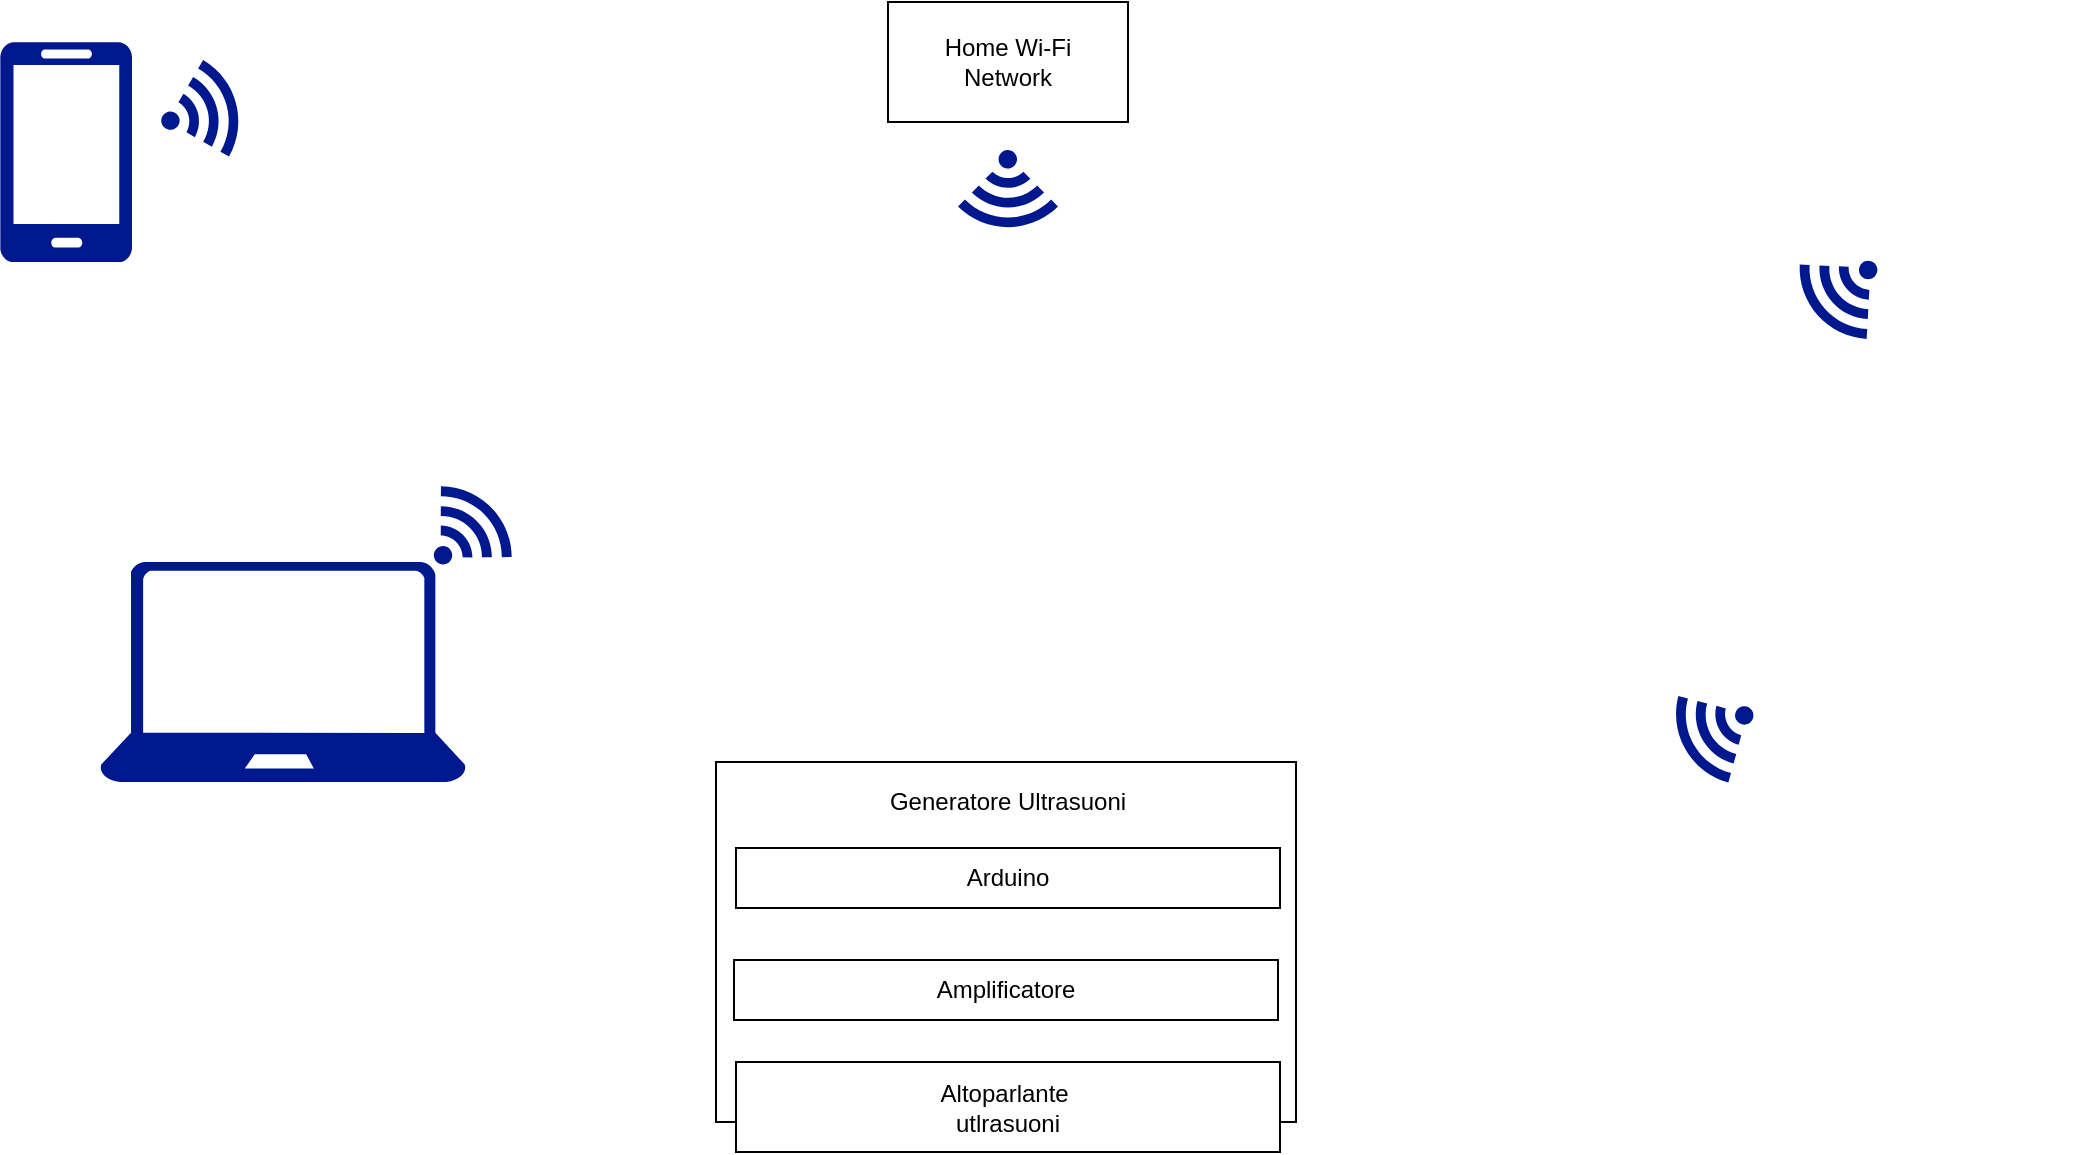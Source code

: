 <mxfile pages="1" version="11.2.5" type="github"><diagram id="w6VglJsisrG8Exp2lU7_" name="Page-1"><mxGraphModel dx="1564" dy="946" grid="1" gridSize="10" guides="1" tooltips="1" connect="1" arrows="1" fold="1" page="1" pageScale="1" pageWidth="1169" pageHeight="827" math="0" shadow="0"><root><mxCell id="0"/><mxCell id="1" parent="0"/><mxCell id="NMmTUx4IR6S9TUO22mVp-1" value="Home Wi-Fi &lt;br&gt;Network" style="rounded=0;whiteSpace=wrap;html=1;" vertex="1" parent="1"><mxGeometry x="524" y="140" width="120" height="60" as="geometry"/></mxCell><mxCell id="NMmTUx4IR6S9TUO22mVp-2" value="&lt;div&gt;&lt;br&gt;&lt;/div&gt;" style="rounded=0;whiteSpace=wrap;html=1;align=center;" vertex="1" parent="1"><mxGeometry x="438" y="520" width="290" height="180" as="geometry"/></mxCell><mxCell id="NMmTUx4IR6S9TUO22mVp-3" value="Arduino" style="rounded=0;whiteSpace=wrap;html=1;" vertex="1" parent="1"><mxGeometry x="448" y="563" width="272" height="30" as="geometry"/></mxCell><mxCell id="NMmTUx4IR6S9TUO22mVp-4" value="Amplificatore" style="rounded=0;whiteSpace=wrap;html=1;" vertex="1" parent="1"><mxGeometry x="447" y="619" width="272" height="30" as="geometry"/></mxCell><mxCell id="NMmTUx4IR6S9TUO22mVp-5" value="Altoparlante&amp;nbsp;&lt;br&gt;utlrasuoni" style="rounded=0;whiteSpace=wrap;html=1;" vertex="1" parent="1"><mxGeometry x="448" y="670" width="272" height="45" as="geometry"/></mxCell><mxCell id="NMmTUx4IR6S9TUO22mVp-6" value="Generatore Ultrasuoni" style="text;html=1;strokeColor=none;fillColor=none;align=center;verticalAlign=middle;whiteSpace=wrap;rounded=0;" vertex="1" parent="1"><mxGeometry x="519" y="530" width="130" height="20" as="geometry"/></mxCell><mxCell id="NMmTUx4IR6S9TUO22mVp-7" value="" style="aspect=fixed;pointerEvents=1;shadow=0;dashed=0;html=1;strokeColor=none;labelPosition=center;verticalLabelPosition=bottom;verticalAlign=top;align=center;shape=mxgraph.azure.mobile;fillColor=#00188D;fontFamily=Helvetica;fontSize=12;fontColor=#000000;" vertex="1" parent="1"><mxGeometry x="80" y="160" width="66" height="110" as="geometry"/></mxCell><mxCell id="NMmTUx4IR6S9TUO22mVp-8" value="" style="aspect=fixed;pointerEvents=1;shadow=0;dashed=0;html=1;strokeColor=none;labelPosition=center;verticalLabelPosition=bottom;verticalAlign=top;align=center;shape=mxgraph.azure.laptop;fillColor=#00188D;" vertex="1" parent="1"><mxGeometry x="130" y="420" width="183" height="110" as="geometry"/></mxCell><mxCell id="NMmTUx4IR6S9TUO22mVp-9" value="" style="aspect=fixed;pointerEvents=1;shadow=0;dashed=0;html=1;strokeColor=none;labelPosition=center;verticalLabelPosition=bottom;verticalAlign=top;align=center;shape=mxgraph.mscae.enterprise.wireless_connection;fillColor=#00188D;rotation=-15;" vertex="1" parent="1"><mxGeometry x="160" y="170" width="42" height="50" as="geometry"/></mxCell><mxCell id="NMmTUx4IR6S9TUO22mVp-10" value="" style="aspect=fixed;pointerEvents=1;shadow=0;dashed=0;html=1;strokeColor=none;labelPosition=center;verticalLabelPosition=bottom;verticalAlign=top;align=center;shape=mxgraph.mscae.enterprise.wireless_connection;fillColor=#00188D;rotation=-45;" vertex="1" parent="1"><mxGeometry x="292" y="380" width="42" height="50" as="geometry"/></mxCell><mxCell id="NMmTUx4IR6S9TUO22mVp-11" value="" style="aspect=fixed;pointerEvents=1;shadow=0;dashed=0;html=1;strokeColor=none;labelPosition=center;verticalLabelPosition=bottom;verticalAlign=top;align=center;shape=mxgraph.mscae.enterprise.wireless_connection;fillColor=#00188D;rotation=90;" vertex="1" parent="1"><mxGeometry x="563" y="210" width="42" height="50" as="geometry"/></mxCell><mxCell id="NMmTUx4IR6S9TUO22mVp-12" value="" style="shape=image;html=1;verticalAlign=top;verticalLabelPosition=bottom;labelBackgroundColor=#ffffff;imageAspect=0;aspect=fixed;image=https://cdn0.iconfinder.com/data/icons/electronics-line-style/64/Remote-128.png" vertex="1" parent="1"><mxGeometry x="994" y="146" width="126" height="126" as="geometry"/></mxCell><mxCell id="NMmTUx4IR6S9TUO22mVp-13" value="" style="shape=image;html=1;verticalAlign=top;verticalLabelPosition=bottom;labelBackgroundColor=#ffffff;imageAspect=0;aspect=fixed;image=https://cdn2.iconfinder.com/data/icons/multimedia-26/24/multimedia-50-128.png" vertex="1" parent="1"><mxGeometry x="959" y="411" width="128" height="128" as="geometry"/></mxCell><mxCell id="NMmTUx4IR6S9TUO22mVp-14" value="" style="aspect=fixed;pointerEvents=1;shadow=0;dashed=0;html=1;strokeColor=none;labelPosition=center;verticalLabelPosition=bottom;verticalAlign=top;align=center;shape=mxgraph.mscae.enterprise.wireless_connection;fillColor=#00188D;rotation=138;" vertex="1" parent="1"><mxGeometry x="981" y="260" width="42" height="50" as="geometry"/></mxCell><mxCell id="NMmTUx4IR6S9TUO22mVp-15" value="" style="aspect=fixed;pointerEvents=1;shadow=0;dashed=0;html=1;strokeColor=none;labelPosition=center;verticalLabelPosition=bottom;verticalAlign=top;align=center;shape=mxgraph.mscae.enterprise.wireless_connection;fillColor=#00188D;rotation=150;" vertex="1" parent="1"><mxGeometry x="917" y="480" width="42" height="50" as="geometry"/></mxCell></root></mxGraphModel></diagram></mxfile>